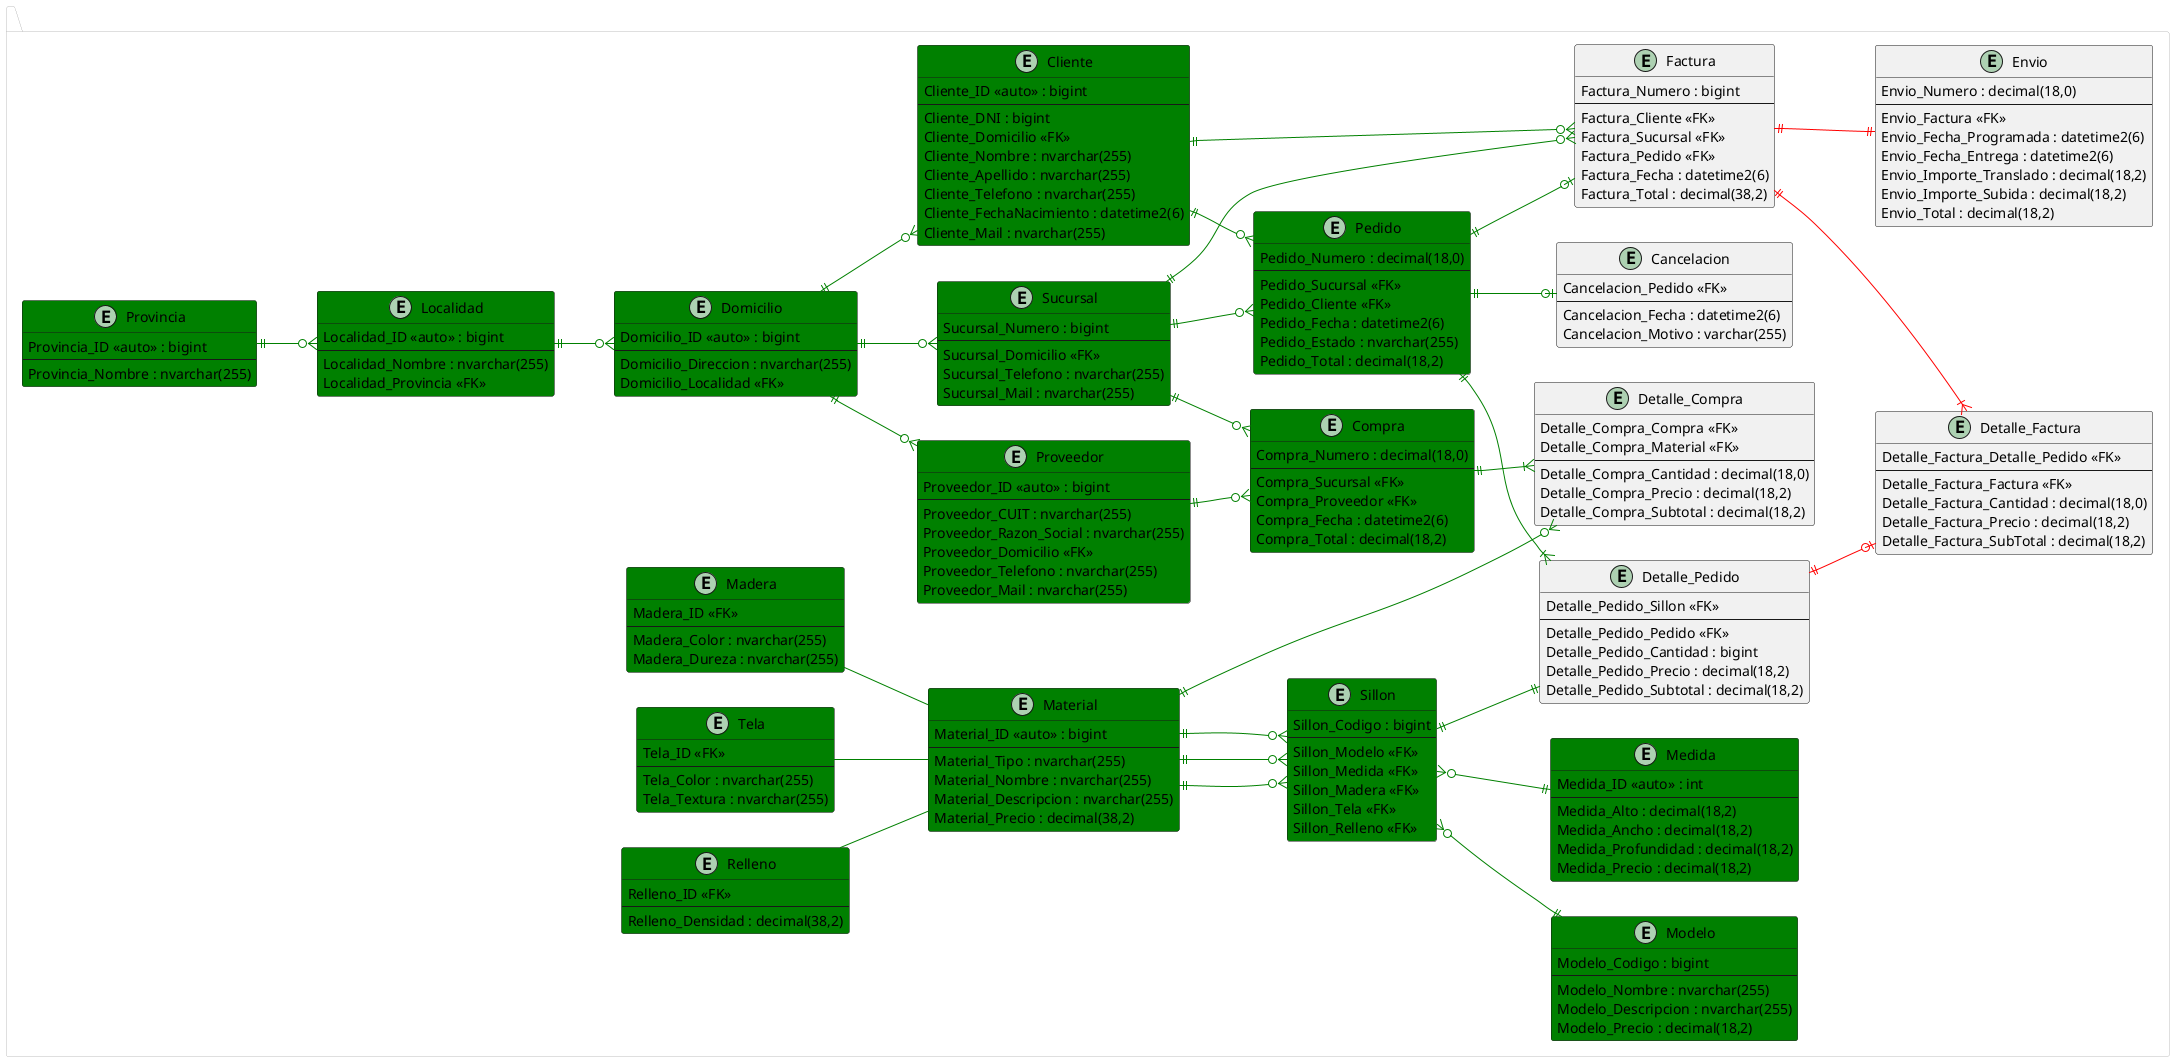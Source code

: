 @startuml DER
left to right direction
hide methods
skinparam shadowing false
skinparam packageBorderThickness 0
skinparam package {
  fontColor blue
  stereotypeFontColor red
}

package " " {
  entity Provincia #back:Green{
    Provincia_ID <<auto>> : bigint
    --
    Provincia_Nombre : nvarchar(255)
  }

  entity Localidad #back:Green{
    Localidad_ID <<auto>> : bigint
    --
    Localidad_Nombre : nvarchar(255)
    Localidad_Provincia <<FK>>
  }

  entity Domicilio #back:Green{
    Domicilio_ID <<auto>> : bigint
    --
    Domicilio_Direccion : nvarchar(255)
    Domicilio_Localidad <<FK>>
  }

  Provincia ||-[#Green]-o{ Localidad
  Localidad ||-[#Green]-o{ Domicilio
}

package " " {
  entity Modelo #back:Green{
    Modelo_Codigo : bigint
    --
    Modelo_Nombre : nvarchar(255)
    Modelo_Descripcion : nvarchar(255)
    Modelo_Precio : decimal(18,2)
  }

  entity Medida #back:Green{
    Medida_ID <<auto>> : int
    --
    Medida_Alto : decimal(18,2)
    Medida_Ancho : decimal(18,2)
    Medida_Profundidad : decimal(18,2)
    Medida_Precio : decimal(18,2)
  }

  entity Material #back:Green{
    Material_ID <<auto>> : bigint
    --
    Material_Tipo : nvarchar(255)
    Material_Nombre : nvarchar(255)
    Material_Descripcion : nvarchar(255)
    Material_Precio : decimal(38,2)
  }

  entity Tela #back:Green{
    Tela_ID <<FK>>
    --
    Tela_Color : nvarchar(255)
    Tela_Textura : nvarchar(255)
  }

  entity Relleno #back:Green{
    Relleno_ID <<FK>>
    --
    Relleno_Densidad : decimal(38,2)
  }

  entity Madera #back:Green{
    Madera_ID <<FK>>
    --
    Madera_Color : nvarchar(255)
    Madera_Dureza : nvarchar(255)
  }

  entity Sillon #back:Green{
    Sillon_Codigo : bigint
    --
    Sillon_Modelo <<FK>>
    Sillon_Medida <<FK>>
    Sillon_Madera <<FK>>
    Sillon_Tela <<FK>>
    Sillon_Relleno <<FK>>
  }


  Sillon    }o-[#Green]-|| Modelo
  Sillon    }o-[#Green]-|| Medida
  Tela      -[#Green]- Material
  Relleno   -[#Green]- Material
  Madera    -[#Green]- Material
  Material  ||-[#Green]-o{ Sillon
  Material  ||-[#Green]-o{ Sillon
  Material  ||-[#Green]-o{ Sillon
}

package " " {
  entity Cliente #back:Green{
    Cliente_ID <<auto>> : bigint
    --
    Cliente_DNI : bigint
    Cliente_Domicilio <<FK>>
    Cliente_Nombre : nvarchar(255)
    Cliente_Apellido : nvarchar(255)
    Cliente_Telefono : nvarchar(255)
    Cliente_FechaNacimiento : datetime2(6)
    Cliente_Mail : nvarchar(255)
  }

  entity Proveedor #back:Green{
    Proveedor_ID <<auto>> : bigint
    --
    Proveedor_CUIT : nvarchar(255)
    Proveedor_Razon_Social : nvarchar(255)
    Proveedor_Domicilio <<FK>>
    Proveedor_Telefono : nvarchar(255)
    Proveedor_Mail : nvarchar(255)
  }

  entity Sucursal #back:Green{
    Sucursal_Numero : bigint
    --
    Sucursal_Domicilio <<FK>>
    Sucursal_Telefono : nvarchar(255)
    Sucursal_Mail : nvarchar(255)
  }

  Domicilio ||-[#Green]-o{ Cliente
  Domicilio ||-[#Green]-o{ Proveedor
  Domicilio ||-[#Green]-o{ Sucursal
}

package " " {
  entity Compra #back:Green{
    Compra_Numero : decimal(18,0)
    --
    Compra_Sucursal <<FK>>
    Compra_Proveedor <<FK>>
    Compra_Fecha : datetime2(6)
    Compra_Total : decimal(18,2)
  }
  entity Detalle_Compra {
    Detalle_Compra_Compra <<FK>>
    Detalle_Compra_Material <<FK>>
    --
    Detalle_Compra_Cantidad : decimal(18,0)
    Detalle_Compra_Precio : decimal(18,2)
    Detalle_Compra_Subtotal : decimal(18,2)
  }

  Proveedor ||-[#Green]-o{ Compra
  Sucursal  ||-[#Green]-o{ Compra
  Compra    ||-[#Green]-|{ Detalle_Compra
  Material  ||-[#Green]-o{ Detalle_Compra
}

package " " {
  entity Pedido #back:Green{
    Pedido_Numero : decimal(18,0)
    --
    Pedido_Sucursal <<FK>>
    Pedido_Cliente <<FK>>
    Pedido_Fecha : datetime2(6)
    Pedido_Estado : nvarchar(255)
    Pedido_Total : decimal(18,2)
  }
  entity Detalle_Pedido {
    Detalle_Pedido_Sillon <<FK>>
    --
    Detalle_Pedido_Pedido <<FK>>
    Detalle_Pedido_Cantidad : bigint
    Detalle_Pedido_Precio : decimal(18,2)
    Detalle_Pedido_Subtotal : decimal(18,2)
  }
  entity Cancelacion {
    Cancelacion_Pedido <<FK>>
    --
    Cancelacion_Fecha : datetime2(6)
    Cancelacion_Motivo : varchar(255)
  }

  Cliente  ||-[#Green]-o{ Pedido
  Sucursal ||-[#Green]-o{ Pedido
  Pedido   ||-[#Green]-|{ Detalle_Pedido
  Sillon   ||-[#Green]-|| Detalle_Pedido
  Pedido   ||-[#Green]-o| Cancelacion
}

package " " {
  entity Factura {
    Factura_Numero : bigint
    --
    Factura_Cliente <<FK>>
    Factura_Sucursal <<FK>>
    Factura_Pedido <<FK>>
    Factura_Fecha : datetime2(6)
    Factura_Total : decimal(38,2)
  }
  entity Detalle_Factura {
    Detalle_Factura_Detalle_Pedido <<FK>>
    --
    Detalle_Factura_Factura <<FK>>
    Detalle_Factura_Cantidad : decimal(18,0)
    Detalle_Factura_Precio : decimal(18,2)
    Detalle_Factura_SubTotal : decimal(18,2)
  }
  entity Envio {
    Envio_Numero : decimal(18,0)
    --
    Envio_Factura <<FK>>
    Envio_Fecha_Programada : datetime2(6)
    Envio_Fecha_Entrega : datetime2(6)
    Envio_Importe_Translado : decimal(18,2)
    Envio_Importe_Subida : decimal(18,2)
    Envio_Total : decimal(18,2)
  }

  Cliente  ||-[#Green]-o{ Factura
  Sucursal ||-[#Green]-o{ Factura
  Pedido   ||-[#Green]-o| Factura
  Factura  ||-[#Red]-|{ Detalle_Factura
  Detalle_Pedido ||-[#Red]-o| Detalle_Factura
  Factura  ||-[#Red]-|| Envio
}

@enduml